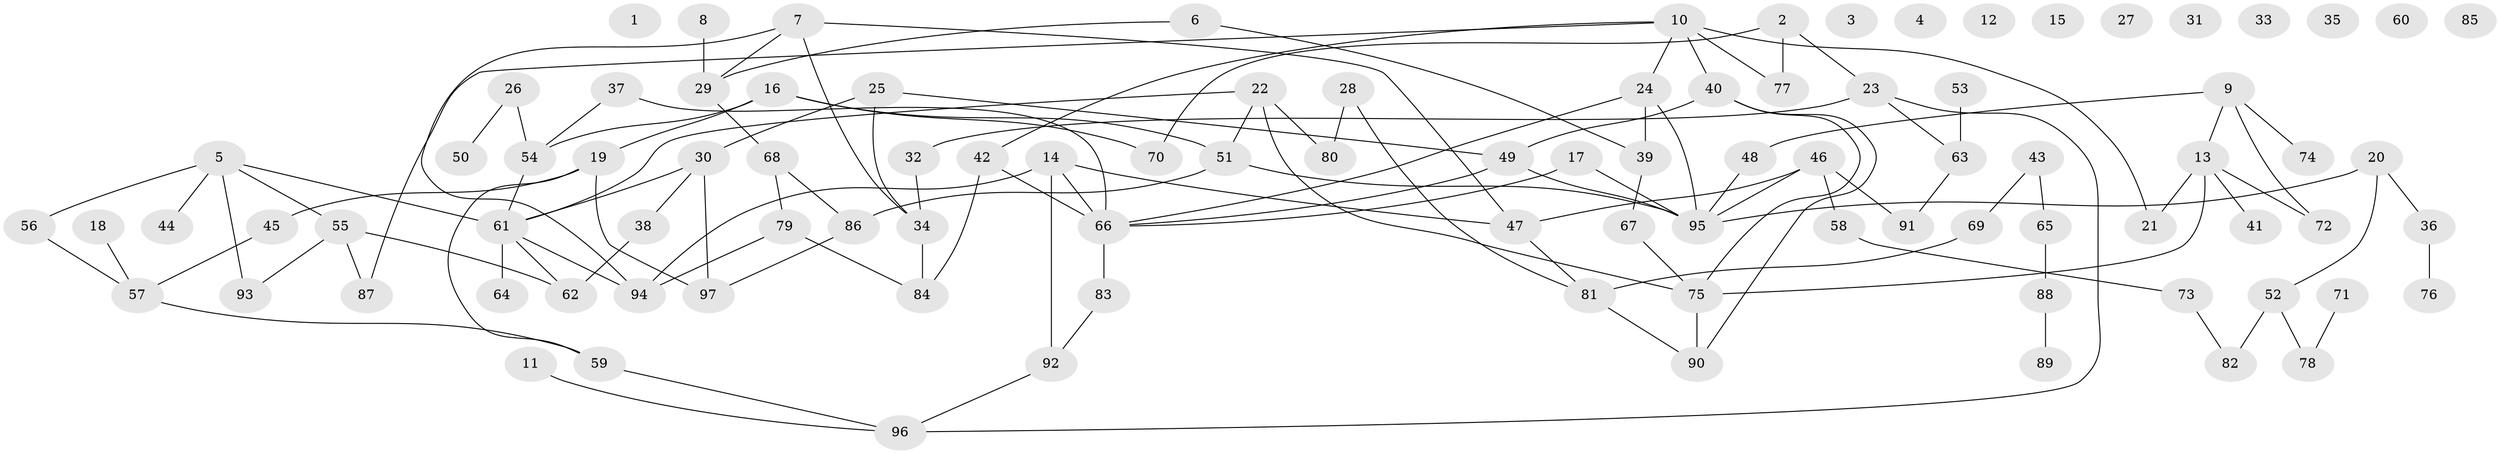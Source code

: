 // coarse degree distribution, {0: 0.16666666666666666, 5: 0.07575757575757576, 6: 0.09090909090909091, 4: 0.16666666666666666, 1: 0.16666666666666666, 2: 0.21212121212121213, 7: 0.045454545454545456, 3: 0.07575757575757576}
// Generated by graph-tools (version 1.1) at 2025/41/03/06/25 10:41:21]
// undirected, 97 vertices, 124 edges
graph export_dot {
graph [start="1"]
  node [color=gray90,style=filled];
  1;
  2;
  3;
  4;
  5;
  6;
  7;
  8;
  9;
  10;
  11;
  12;
  13;
  14;
  15;
  16;
  17;
  18;
  19;
  20;
  21;
  22;
  23;
  24;
  25;
  26;
  27;
  28;
  29;
  30;
  31;
  32;
  33;
  34;
  35;
  36;
  37;
  38;
  39;
  40;
  41;
  42;
  43;
  44;
  45;
  46;
  47;
  48;
  49;
  50;
  51;
  52;
  53;
  54;
  55;
  56;
  57;
  58;
  59;
  60;
  61;
  62;
  63;
  64;
  65;
  66;
  67;
  68;
  69;
  70;
  71;
  72;
  73;
  74;
  75;
  76;
  77;
  78;
  79;
  80;
  81;
  82;
  83;
  84;
  85;
  86;
  87;
  88;
  89;
  90;
  91;
  92;
  93;
  94;
  95;
  96;
  97;
  2 -- 23;
  2 -- 70;
  2 -- 77;
  5 -- 44;
  5 -- 55;
  5 -- 56;
  5 -- 61;
  5 -- 93;
  6 -- 29;
  6 -- 39;
  7 -- 29;
  7 -- 34;
  7 -- 47;
  7 -- 94;
  8 -- 29;
  9 -- 13;
  9 -- 48;
  9 -- 72;
  9 -- 74;
  10 -- 21;
  10 -- 24;
  10 -- 40;
  10 -- 42;
  10 -- 77;
  10 -- 87;
  11 -- 96;
  13 -- 21;
  13 -- 41;
  13 -- 72;
  13 -- 75;
  14 -- 47;
  14 -- 66;
  14 -- 92;
  14 -- 94;
  16 -- 19;
  16 -- 51;
  16 -- 54;
  16 -- 70;
  17 -- 66;
  17 -- 95;
  18 -- 57;
  19 -- 45;
  19 -- 59;
  19 -- 97;
  20 -- 36;
  20 -- 52;
  20 -- 95;
  22 -- 51;
  22 -- 61;
  22 -- 75;
  22 -- 80;
  23 -- 32;
  23 -- 63;
  23 -- 96;
  24 -- 39;
  24 -- 66;
  24 -- 95;
  25 -- 30;
  25 -- 34;
  25 -- 49;
  26 -- 50;
  26 -- 54;
  28 -- 80;
  28 -- 81;
  29 -- 68;
  30 -- 38;
  30 -- 61;
  30 -- 97;
  32 -- 34;
  34 -- 84;
  36 -- 76;
  37 -- 54;
  37 -- 66;
  38 -- 62;
  39 -- 67;
  40 -- 49;
  40 -- 75;
  40 -- 90;
  42 -- 66;
  42 -- 84;
  43 -- 65;
  43 -- 69;
  45 -- 57;
  46 -- 47;
  46 -- 58;
  46 -- 91;
  46 -- 95;
  47 -- 81;
  48 -- 95;
  49 -- 66;
  49 -- 95;
  51 -- 86;
  51 -- 95;
  52 -- 78;
  52 -- 82;
  53 -- 63;
  54 -- 61;
  55 -- 62;
  55 -- 87;
  55 -- 93;
  56 -- 57;
  57 -- 59;
  58 -- 73;
  59 -- 96;
  61 -- 62;
  61 -- 64;
  61 -- 94;
  63 -- 91;
  65 -- 88;
  66 -- 83;
  67 -- 75;
  68 -- 79;
  68 -- 86;
  69 -- 81;
  71 -- 78;
  73 -- 82;
  75 -- 90;
  79 -- 84;
  79 -- 94;
  81 -- 90;
  83 -- 92;
  86 -- 97;
  88 -- 89;
  92 -- 96;
}
